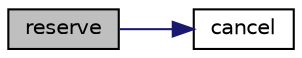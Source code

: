 digraph "reserve"
{
 // LATEX_PDF_SIZE
  edge [fontname="Helvetica",fontsize="10",labelfontname="Helvetica",labelfontsize="10"];
  node [fontname="Helvetica",fontsize="10",shape=record];
  rankdir="LR";
  Node1 [label="reserve",height=0.2,width=0.4,color="black", fillcolor="grey75", style="filled", fontcolor="black",tooltip="A function that stores reservation information in db."];
  Node1 -> Node2 [color="midnightblue",fontsize="10",style="solid",fontname="Helvetica"];
  Node2 [label="cancel",height=0.2,width=0.4,color="black", fillcolor="white", style="filled",URL="$reservation__info__doxygen_8c.html#a1218ce87f7193c961920352be76d49d4",tooltip="Cancel Reservation method."];
}
